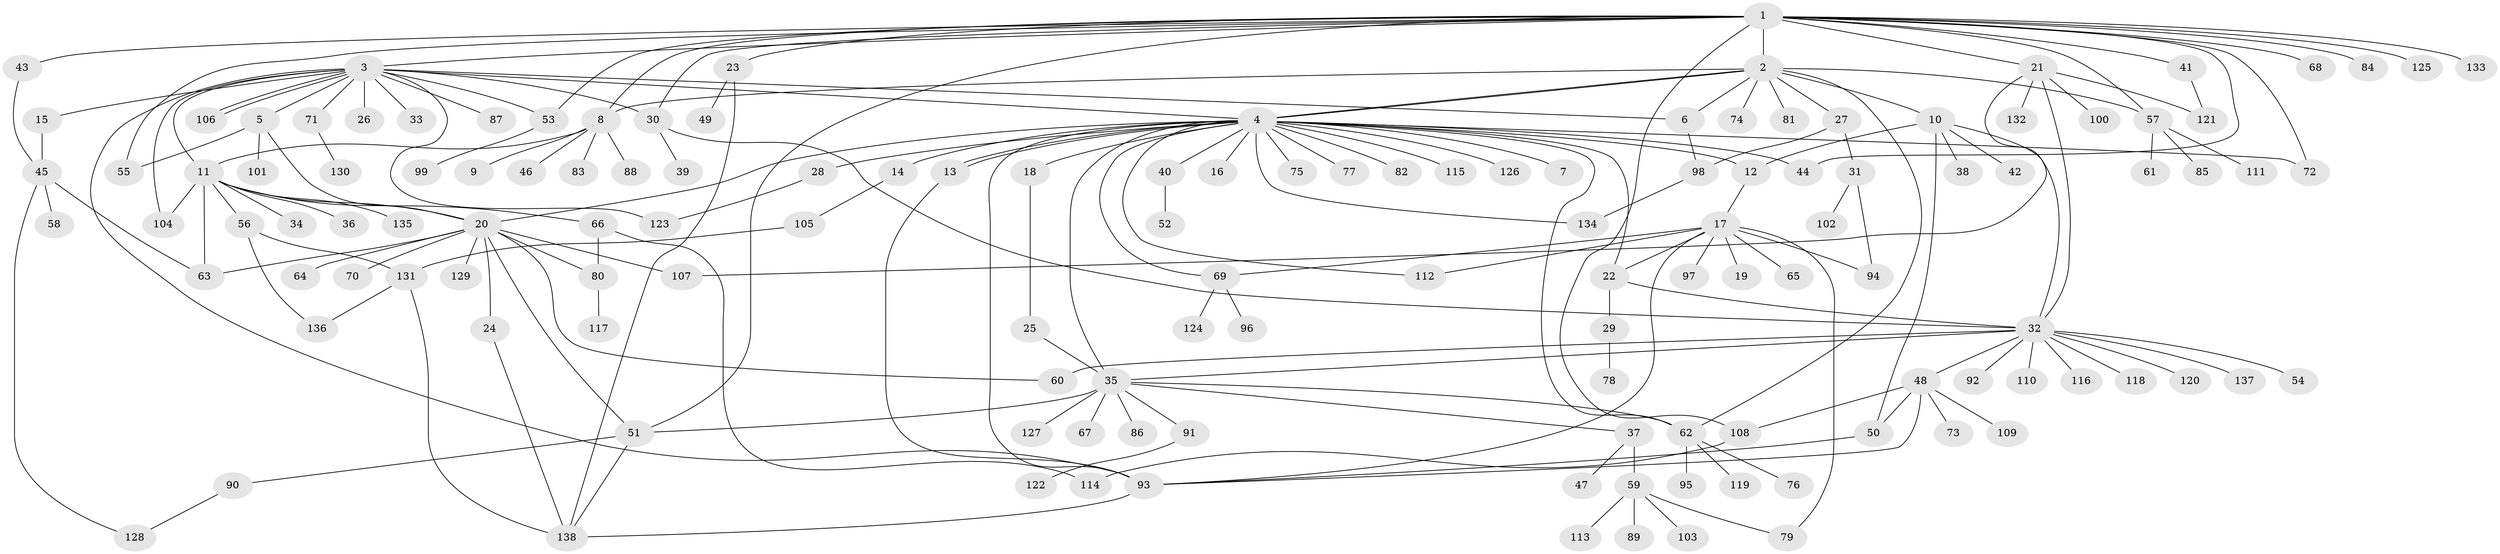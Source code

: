 // Generated by graph-tools (version 1.1) at 2025/26/03/09/25 03:26:06]
// undirected, 138 vertices, 193 edges
graph export_dot {
graph [start="1"]
  node [color=gray90,style=filled];
  1;
  2;
  3;
  4;
  5;
  6;
  7;
  8;
  9;
  10;
  11;
  12;
  13;
  14;
  15;
  16;
  17;
  18;
  19;
  20;
  21;
  22;
  23;
  24;
  25;
  26;
  27;
  28;
  29;
  30;
  31;
  32;
  33;
  34;
  35;
  36;
  37;
  38;
  39;
  40;
  41;
  42;
  43;
  44;
  45;
  46;
  47;
  48;
  49;
  50;
  51;
  52;
  53;
  54;
  55;
  56;
  57;
  58;
  59;
  60;
  61;
  62;
  63;
  64;
  65;
  66;
  67;
  68;
  69;
  70;
  71;
  72;
  73;
  74;
  75;
  76;
  77;
  78;
  79;
  80;
  81;
  82;
  83;
  84;
  85;
  86;
  87;
  88;
  89;
  90;
  91;
  92;
  93;
  94;
  95;
  96;
  97;
  98;
  99;
  100;
  101;
  102;
  103;
  104;
  105;
  106;
  107;
  108;
  109;
  110;
  111;
  112;
  113;
  114;
  115;
  116;
  117;
  118;
  119;
  120;
  121;
  122;
  123;
  124;
  125;
  126;
  127;
  128;
  129;
  130;
  131;
  132;
  133;
  134;
  135;
  136;
  137;
  138;
  1 -- 2;
  1 -- 3;
  1 -- 8;
  1 -- 21;
  1 -- 23;
  1 -- 30;
  1 -- 41;
  1 -- 43;
  1 -- 44;
  1 -- 51;
  1 -- 53;
  1 -- 55;
  1 -- 57;
  1 -- 68;
  1 -- 72;
  1 -- 84;
  1 -- 108;
  1 -- 125;
  1 -- 133;
  2 -- 4;
  2 -- 4;
  2 -- 6;
  2 -- 8;
  2 -- 10;
  2 -- 27;
  2 -- 57;
  2 -- 62;
  2 -- 74;
  2 -- 81;
  3 -- 4;
  3 -- 5;
  3 -- 6;
  3 -- 11;
  3 -- 15;
  3 -- 26;
  3 -- 30;
  3 -- 33;
  3 -- 53;
  3 -- 71;
  3 -- 87;
  3 -- 93;
  3 -- 104;
  3 -- 106;
  3 -- 106;
  3 -- 123;
  4 -- 7;
  4 -- 12;
  4 -- 13;
  4 -- 13;
  4 -- 14;
  4 -- 16;
  4 -- 18;
  4 -- 20;
  4 -- 22;
  4 -- 28;
  4 -- 35;
  4 -- 40;
  4 -- 44;
  4 -- 62;
  4 -- 69;
  4 -- 72;
  4 -- 75;
  4 -- 77;
  4 -- 82;
  4 -- 93;
  4 -- 112;
  4 -- 115;
  4 -- 126;
  4 -- 134;
  5 -- 20;
  5 -- 55;
  5 -- 101;
  6 -- 98;
  8 -- 9;
  8 -- 11;
  8 -- 46;
  8 -- 83;
  8 -- 88;
  10 -- 12;
  10 -- 32;
  10 -- 38;
  10 -- 42;
  10 -- 50;
  11 -- 20;
  11 -- 34;
  11 -- 36;
  11 -- 56;
  11 -- 63;
  11 -- 66;
  11 -- 104;
  11 -- 135;
  12 -- 17;
  13 -- 93;
  14 -- 105;
  15 -- 45;
  17 -- 19;
  17 -- 22;
  17 -- 65;
  17 -- 69;
  17 -- 79;
  17 -- 93;
  17 -- 94;
  17 -- 97;
  17 -- 112;
  18 -- 25;
  20 -- 24;
  20 -- 51;
  20 -- 60;
  20 -- 63;
  20 -- 64;
  20 -- 70;
  20 -- 80;
  20 -- 107;
  20 -- 129;
  21 -- 32;
  21 -- 100;
  21 -- 107;
  21 -- 121;
  21 -- 132;
  22 -- 29;
  22 -- 32;
  23 -- 49;
  23 -- 138;
  24 -- 138;
  25 -- 35;
  27 -- 31;
  27 -- 98;
  28 -- 123;
  29 -- 78;
  30 -- 32;
  30 -- 39;
  31 -- 94;
  31 -- 102;
  32 -- 35;
  32 -- 48;
  32 -- 54;
  32 -- 60;
  32 -- 92;
  32 -- 110;
  32 -- 116;
  32 -- 118;
  32 -- 120;
  32 -- 137;
  35 -- 37;
  35 -- 51;
  35 -- 62;
  35 -- 67;
  35 -- 86;
  35 -- 91;
  35 -- 127;
  37 -- 47;
  37 -- 59;
  40 -- 52;
  41 -- 121;
  43 -- 45;
  45 -- 58;
  45 -- 63;
  45 -- 128;
  48 -- 50;
  48 -- 73;
  48 -- 93;
  48 -- 108;
  48 -- 109;
  50 -- 93;
  51 -- 90;
  51 -- 138;
  53 -- 99;
  56 -- 131;
  56 -- 136;
  57 -- 61;
  57 -- 85;
  57 -- 111;
  59 -- 79;
  59 -- 89;
  59 -- 103;
  59 -- 113;
  62 -- 76;
  62 -- 95;
  62 -- 119;
  66 -- 80;
  66 -- 114;
  69 -- 96;
  69 -- 124;
  71 -- 130;
  80 -- 117;
  90 -- 128;
  91 -- 122;
  93 -- 138;
  98 -- 134;
  105 -- 131;
  108 -- 114;
  131 -- 136;
  131 -- 138;
}
